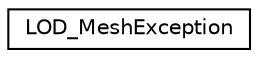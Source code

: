 digraph G
{
  edge [fontname="Helvetica",fontsize="10",labelfontname="Helvetica",labelfontsize="10"];
  node [fontname="Helvetica",fontsize="10",shape=record];
  rankdir=LR;
  Node1 [label="LOD_MeshException",height=0.2,width=0.4,color="black", fillcolor="white", style="filled",URL="$d3/d4e/classLOD__MeshException.html"];
}
